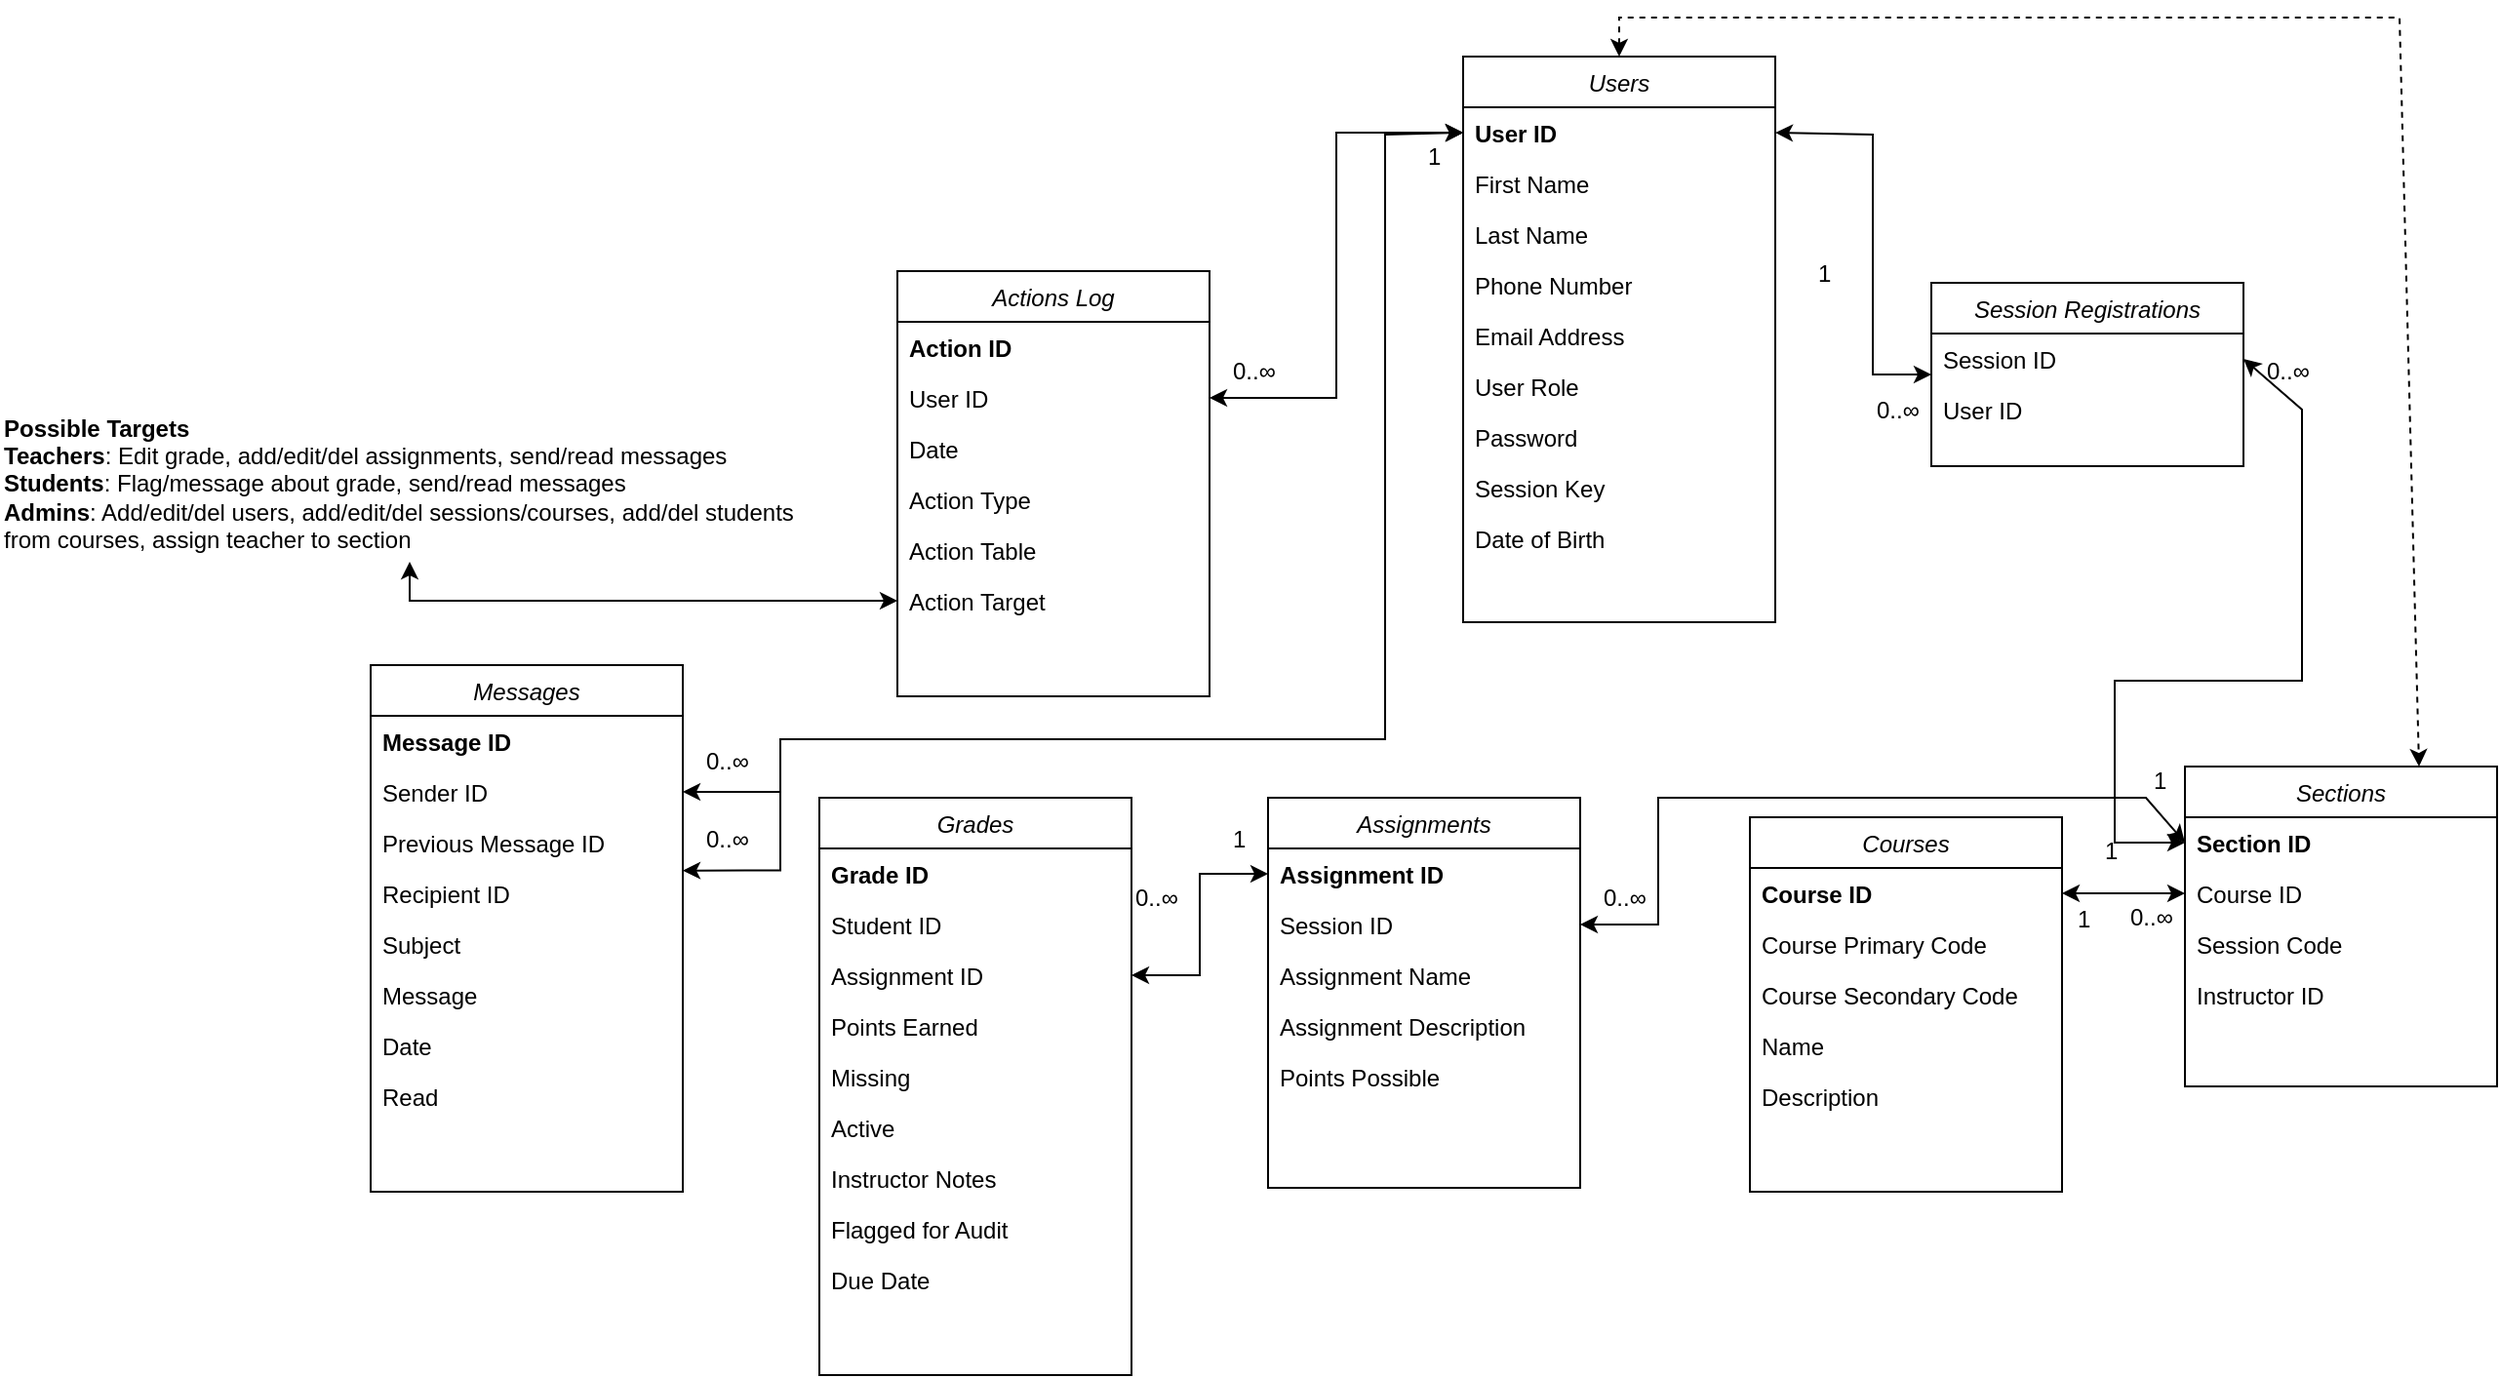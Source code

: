<mxfile version="17.1.3" type="github">
  <diagram id="C5RBs43oDa-KdzZeNtuy" name="Page-1">
    <mxGraphModel dx="2081" dy="1883" grid="1" gridSize="10" guides="1" tooltips="1" connect="1" arrows="1" fold="1" page="1" pageScale="1" pageWidth="827" pageHeight="1169" math="0" shadow="0">
      <root>
        <mxCell id="WIyWlLk6GJQsqaUBKTNV-0" />
        <mxCell id="WIyWlLk6GJQsqaUBKTNV-1" parent="WIyWlLk6GJQsqaUBKTNV-0" />
        <mxCell id="zkfFHV4jXpPFQw0GAbJ--0" value="Users" style="swimlane;fontStyle=2;align=center;verticalAlign=top;childLayout=stackLayout;horizontal=1;startSize=26;horizontalStack=0;resizeParent=1;resizeLast=0;collapsible=1;marginBottom=0;rounded=0;shadow=0;strokeWidth=1;" parent="WIyWlLk6GJQsqaUBKTNV-1" vertex="1">
          <mxGeometry x="160" y="-30" width="160" height="290" as="geometry">
            <mxRectangle x="230" y="140" width="160" height="26" as="alternateBounds" />
          </mxGeometry>
        </mxCell>
        <mxCell id="zkfFHV4jXpPFQw0GAbJ--7" value="User ID" style="text;align=left;verticalAlign=top;spacingLeft=4;spacingRight=4;overflow=hidden;rotatable=0;points=[[0,0.5],[1,0.5]];portConstraint=eastwest;fontStyle=1" parent="zkfFHV4jXpPFQw0GAbJ--0" vertex="1">
          <mxGeometry y="26" width="160" height="26" as="geometry" />
        </mxCell>
        <mxCell id="CH5Oqve8H4xOwGjXillX-3" value="First Name" style="text;align=left;verticalAlign=top;spacingLeft=4;spacingRight=4;overflow=hidden;rotatable=0;points=[[0,0.5],[1,0.5]];portConstraint=eastwest;" parent="zkfFHV4jXpPFQw0GAbJ--0" vertex="1">
          <mxGeometry y="52" width="160" height="26" as="geometry" />
        </mxCell>
        <mxCell id="zkfFHV4jXpPFQw0GAbJ--1" value="Last Name" style="text;align=left;verticalAlign=top;spacingLeft=4;spacingRight=4;overflow=hidden;rotatable=0;points=[[0,0.5],[1,0.5]];portConstraint=eastwest;" parent="zkfFHV4jXpPFQw0GAbJ--0" vertex="1">
          <mxGeometry y="78" width="160" height="26" as="geometry" />
        </mxCell>
        <mxCell id="zkfFHV4jXpPFQw0GAbJ--2" value="Phone Number" style="text;align=left;verticalAlign=top;spacingLeft=4;spacingRight=4;overflow=hidden;rotatable=0;points=[[0,0.5],[1,0.5]];portConstraint=eastwest;rounded=0;shadow=0;html=0;" parent="zkfFHV4jXpPFQw0GAbJ--0" vertex="1">
          <mxGeometry y="104" width="160" height="26" as="geometry" />
        </mxCell>
        <mxCell id="zkfFHV4jXpPFQw0GAbJ--3" value="Email Address" style="text;align=left;verticalAlign=top;spacingLeft=4;spacingRight=4;overflow=hidden;rotatable=0;points=[[0,0.5],[1,0.5]];portConstraint=eastwest;rounded=0;shadow=0;html=0;" parent="zkfFHV4jXpPFQw0GAbJ--0" vertex="1">
          <mxGeometry y="130" width="160" height="26" as="geometry" />
        </mxCell>
        <mxCell id="CH5Oqve8H4xOwGjXillX-20" value="User Role" style="text;align=left;verticalAlign=top;spacingLeft=4;spacingRight=4;overflow=hidden;rotatable=0;points=[[0,0.5],[1,0.5]];portConstraint=eastwest;rounded=0;shadow=0;html=0;" parent="zkfFHV4jXpPFQw0GAbJ--0" vertex="1">
          <mxGeometry y="156" width="160" height="26" as="geometry" />
        </mxCell>
        <mxCell id="Tlj0n2ApKmTnnfVTxYEg-1" value="Password" style="text;align=left;verticalAlign=top;spacingLeft=4;spacingRight=4;overflow=hidden;rotatable=0;points=[[0,0.5],[1,0.5]];portConstraint=eastwest;rounded=0;shadow=0;html=0;" vertex="1" parent="zkfFHV4jXpPFQw0GAbJ--0">
          <mxGeometry y="182" width="160" height="26" as="geometry" />
        </mxCell>
        <mxCell id="Tlj0n2ApKmTnnfVTxYEg-2" value="Session Key" style="text;align=left;verticalAlign=top;spacingLeft=4;spacingRight=4;overflow=hidden;rotatable=0;points=[[0,0.5],[1,0.5]];portConstraint=eastwest;rounded=0;shadow=0;html=0;" vertex="1" parent="zkfFHV4jXpPFQw0GAbJ--0">
          <mxGeometry y="208" width="160" height="26" as="geometry" />
        </mxCell>
        <mxCell id="Tlj0n2ApKmTnnfVTxYEg-3" value="Date of Birth" style="text;align=left;verticalAlign=top;spacingLeft=4;spacingRight=4;overflow=hidden;rotatable=0;points=[[0,0.5],[1,0.5]];portConstraint=eastwest;rounded=0;shadow=0;html=0;" vertex="1" parent="zkfFHV4jXpPFQw0GAbJ--0">
          <mxGeometry y="234" width="160" height="26" as="geometry" />
        </mxCell>
        <mxCell id="zkfFHV4jXpPFQw0GAbJ--6" value="Assignments" style="swimlane;fontStyle=2;align=center;verticalAlign=top;childLayout=stackLayout;horizontal=1;startSize=26;horizontalStack=0;resizeParent=1;resizeLast=0;collapsible=1;marginBottom=0;rounded=0;shadow=0;strokeWidth=1;" parent="WIyWlLk6GJQsqaUBKTNV-1" vertex="1">
          <mxGeometry x="60" y="350" width="160" height="200" as="geometry">
            <mxRectangle x="130" y="380" width="160" height="26" as="alternateBounds" />
          </mxGeometry>
        </mxCell>
        <mxCell id="zkfFHV4jXpPFQw0GAbJ--8" value="Assignment ID" style="text;align=left;verticalAlign=top;spacingLeft=4;spacingRight=4;overflow=hidden;rotatable=0;points=[[0,0.5],[1,0.5]];portConstraint=eastwest;rounded=0;shadow=0;html=0;fontStyle=1" parent="zkfFHV4jXpPFQw0GAbJ--6" vertex="1">
          <mxGeometry y="26" width="160" height="26" as="geometry" />
        </mxCell>
        <mxCell id="CH5Oqve8H4xOwGjXillX-45" value="Session ID" style="text;align=left;verticalAlign=top;spacingLeft=4;spacingRight=4;overflow=hidden;rotatable=0;points=[[0,0.5],[1,0.5]];portConstraint=eastwest;rounded=0;shadow=0;html=0;fontStyle=0" parent="zkfFHV4jXpPFQw0GAbJ--6" vertex="1">
          <mxGeometry y="52" width="160" height="26" as="geometry" />
        </mxCell>
        <mxCell id="CH5Oqve8H4xOwGjXillX-5" value="Assignment Name" style="text;align=left;verticalAlign=top;spacingLeft=4;spacingRight=4;overflow=hidden;rotatable=0;points=[[0,0.5],[1,0.5]];portConstraint=eastwest;rounded=0;shadow=0;html=0;" parent="zkfFHV4jXpPFQw0GAbJ--6" vertex="1">
          <mxGeometry y="78" width="160" height="26" as="geometry" />
        </mxCell>
        <mxCell id="CH5Oqve8H4xOwGjXillX-6" value="Assignment Description" style="text;align=left;verticalAlign=top;spacingLeft=4;spacingRight=4;overflow=hidden;rotatable=0;points=[[0,0.5],[1,0.5]];portConstraint=eastwest;rounded=0;shadow=0;html=0;" parent="zkfFHV4jXpPFQw0GAbJ--6" vertex="1">
          <mxGeometry y="104" width="160" height="26" as="geometry" />
        </mxCell>
        <mxCell id="CH5Oqve8H4xOwGjXillX-4" value="Points Possible" style="text;align=left;verticalAlign=top;spacingLeft=4;spacingRight=4;overflow=hidden;rotatable=0;points=[[0,0.5],[1,0.5]];portConstraint=eastwest;rounded=0;shadow=0;html=0;" parent="zkfFHV4jXpPFQw0GAbJ--6" vertex="1">
          <mxGeometry y="130" width="160" height="26" as="geometry" />
        </mxCell>
        <mxCell id="CH5Oqve8H4xOwGjXillX-0" value="Grades" style="swimlane;fontStyle=2;align=center;verticalAlign=top;childLayout=stackLayout;horizontal=1;startSize=26;horizontalStack=0;resizeParent=1;resizeLast=0;collapsible=1;marginBottom=0;rounded=0;shadow=0;strokeWidth=1;" parent="WIyWlLk6GJQsqaUBKTNV-1" vertex="1">
          <mxGeometry x="-170" y="350" width="160" height="296" as="geometry">
            <mxRectangle x="340" y="380" width="170" height="26" as="alternateBounds" />
          </mxGeometry>
        </mxCell>
        <mxCell id="CH5Oqve8H4xOwGjXillX-34" value="Grade ID" style="text;align=left;verticalAlign=top;spacingLeft=4;spacingRight=4;overflow=hidden;rotatable=0;points=[[0,0.5],[1,0.5]];portConstraint=eastwest;fontStyle=1" parent="CH5Oqve8H4xOwGjXillX-0" vertex="1">
          <mxGeometry y="26" width="160" height="26" as="geometry" />
        </mxCell>
        <mxCell id="Tlj0n2ApKmTnnfVTxYEg-0" value="Student ID" style="text;align=left;verticalAlign=top;spacingLeft=4;spacingRight=4;overflow=hidden;rotatable=0;points=[[0,0.5],[1,0.5]];portConstraint=eastwest;rounded=0;shadow=0;html=0;fontStyle=0" vertex="1" parent="CH5Oqve8H4xOwGjXillX-0">
          <mxGeometry y="52" width="160" height="26" as="geometry" />
        </mxCell>
        <mxCell id="CH5Oqve8H4xOwGjXillX-35" value="Assignment ID" style="text;align=left;verticalAlign=top;spacingLeft=4;spacingRight=4;overflow=hidden;rotatable=0;points=[[0,0.5],[1,0.5]];portConstraint=eastwest;rounded=0;shadow=0;html=0;fontStyle=0" parent="CH5Oqve8H4xOwGjXillX-0" vertex="1">
          <mxGeometry y="78" width="160" height="26" as="geometry" />
        </mxCell>
        <mxCell id="CH5Oqve8H4xOwGjXillX-1" value="Points Earned" style="text;align=left;verticalAlign=top;spacingLeft=4;spacingRight=4;overflow=hidden;rotatable=0;points=[[0,0.5],[1,0.5]];portConstraint=eastwest;" parent="CH5Oqve8H4xOwGjXillX-0" vertex="1">
          <mxGeometry y="104" width="160" height="26" as="geometry" />
        </mxCell>
        <mxCell id="Tlj0n2ApKmTnnfVTxYEg-5" value="Missing" style="text;align=left;verticalAlign=top;spacingLeft=4;spacingRight=4;overflow=hidden;rotatable=0;points=[[0,0.5],[1,0.5]];portConstraint=eastwest;" vertex="1" parent="CH5Oqve8H4xOwGjXillX-0">
          <mxGeometry y="130" width="160" height="26" as="geometry" />
        </mxCell>
        <mxCell id="Tlj0n2ApKmTnnfVTxYEg-16" value="Active" style="text;align=left;verticalAlign=top;spacingLeft=4;spacingRight=4;overflow=hidden;rotatable=0;points=[[0,0.5],[1,0.5]];portConstraint=eastwest;" vertex="1" parent="CH5Oqve8H4xOwGjXillX-0">
          <mxGeometry y="156" width="160" height="26" as="geometry" />
        </mxCell>
        <mxCell id="CH5Oqve8H4xOwGjXillX-32" value="Instructor Notes" style="text;align=left;verticalAlign=top;spacingLeft=4;spacingRight=4;overflow=hidden;rotatable=0;points=[[0,0.5],[1,0.5]];portConstraint=eastwest;" parent="CH5Oqve8H4xOwGjXillX-0" vertex="1">
          <mxGeometry y="182" width="160" height="26" as="geometry" />
        </mxCell>
        <mxCell id="CH5Oqve8H4xOwGjXillX-33" value="Flagged for Audit" style="text;align=left;verticalAlign=top;spacingLeft=4;spacingRight=4;overflow=hidden;rotatable=0;points=[[0,0.5],[1,0.5]];portConstraint=eastwest;" parent="CH5Oqve8H4xOwGjXillX-0" vertex="1">
          <mxGeometry y="208" width="160" height="26" as="geometry" />
        </mxCell>
        <mxCell id="Tlj0n2ApKmTnnfVTxYEg-17" value="Due Date" style="text;align=left;verticalAlign=top;spacingLeft=4;spacingRight=4;overflow=hidden;rotatable=0;points=[[0,0.5],[1,0.5]];portConstraint=eastwest;" vertex="1" parent="CH5Oqve8H4xOwGjXillX-0">
          <mxGeometry y="234" width="160" height="26" as="geometry" />
        </mxCell>
        <mxCell id="CH5Oqve8H4xOwGjXillX-7" value="Sections" style="swimlane;fontStyle=2;align=center;verticalAlign=top;childLayout=stackLayout;horizontal=1;startSize=26;horizontalStack=0;resizeParent=1;resizeLast=0;collapsible=1;marginBottom=0;rounded=0;shadow=0;strokeWidth=1;" parent="WIyWlLk6GJQsqaUBKTNV-1" vertex="1">
          <mxGeometry x="530" y="334" width="160" height="164" as="geometry">
            <mxRectangle x="130" y="380" width="160" height="26" as="alternateBounds" />
          </mxGeometry>
        </mxCell>
        <mxCell id="CH5Oqve8H4xOwGjXillX-8" value="Section ID" style="text;align=left;verticalAlign=top;spacingLeft=4;spacingRight=4;overflow=hidden;rotatable=0;points=[[0,0.5],[1,0.5]];portConstraint=eastwest;rounded=0;shadow=0;html=0;fontStyle=1" parent="CH5Oqve8H4xOwGjXillX-7" vertex="1">
          <mxGeometry y="26" width="160" height="26" as="geometry" />
        </mxCell>
        <mxCell id="CH5Oqve8H4xOwGjXillX-43" value="Course ID" style="text;align=left;verticalAlign=top;spacingLeft=4;spacingRight=4;overflow=hidden;rotatable=0;points=[[0,0.5],[1,0.5]];portConstraint=eastwest;rounded=0;shadow=0;html=0;fontStyle=0" parent="CH5Oqve8H4xOwGjXillX-7" vertex="1">
          <mxGeometry y="52" width="160" height="26" as="geometry" />
        </mxCell>
        <mxCell id="CH5Oqve8H4xOwGjXillX-10" value="Session Code" style="text;align=left;verticalAlign=top;spacingLeft=4;spacingRight=4;overflow=hidden;rotatable=0;points=[[0,0.5],[1,0.5]];portConstraint=eastwest;rounded=0;shadow=0;html=0;" parent="CH5Oqve8H4xOwGjXillX-7" vertex="1">
          <mxGeometry y="78" width="160" height="26" as="geometry" />
        </mxCell>
        <mxCell id="Tlj0n2ApKmTnnfVTxYEg-4" value="Instructor ID" style="text;align=left;verticalAlign=top;spacingLeft=4;spacingRight=4;overflow=hidden;rotatable=0;points=[[0,0.5],[1,0.5]];portConstraint=eastwest;rounded=0;shadow=0;html=0;" vertex="1" parent="CH5Oqve8H4xOwGjXillX-7">
          <mxGeometry y="104" width="160" height="26" as="geometry" />
        </mxCell>
        <mxCell id="CH5Oqve8H4xOwGjXillX-16" value="Session Registrations" style="swimlane;fontStyle=2;align=center;verticalAlign=top;childLayout=stackLayout;horizontal=1;startSize=26;horizontalStack=0;resizeParent=1;resizeLast=0;collapsible=1;marginBottom=0;rounded=0;shadow=0;strokeWidth=1;" parent="WIyWlLk6GJQsqaUBKTNV-1" vertex="1">
          <mxGeometry x="400" y="86" width="160" height="94" as="geometry">
            <mxRectangle x="130" y="380" width="160" height="26" as="alternateBounds" />
          </mxGeometry>
        </mxCell>
        <mxCell id="CH5Oqve8H4xOwGjXillX-18" value="Session ID" style="text;align=left;verticalAlign=top;spacingLeft=4;spacingRight=4;overflow=hidden;rotatable=0;points=[[0,0.5],[1,0.5]];portConstraint=eastwest;rounded=0;shadow=0;html=0;" parent="CH5Oqve8H4xOwGjXillX-16" vertex="1">
          <mxGeometry y="26" width="160" height="26" as="geometry" />
        </mxCell>
        <mxCell id="CH5Oqve8H4xOwGjXillX-19" value="User ID" style="text;align=left;verticalAlign=top;spacingLeft=4;spacingRight=4;overflow=hidden;rotatable=0;points=[[0,0.5],[1,0.5]];portConstraint=eastwest;rounded=0;shadow=0;html=0;" parent="CH5Oqve8H4xOwGjXillX-16" vertex="1">
          <mxGeometry y="52" width="160" height="26" as="geometry" />
        </mxCell>
        <mxCell id="CH5Oqve8H4xOwGjXillX-24" value="Courses" style="swimlane;fontStyle=2;align=center;verticalAlign=top;childLayout=stackLayout;horizontal=1;startSize=26;horizontalStack=0;resizeParent=1;resizeLast=0;collapsible=1;marginBottom=0;rounded=0;shadow=0;strokeWidth=1;" parent="WIyWlLk6GJQsqaUBKTNV-1" vertex="1">
          <mxGeometry x="307" y="360" width="160" height="192" as="geometry">
            <mxRectangle x="130" y="380" width="160" height="26" as="alternateBounds" />
          </mxGeometry>
        </mxCell>
        <mxCell id="CH5Oqve8H4xOwGjXillX-25" value="Course ID" style="text;align=left;verticalAlign=top;spacingLeft=4;spacingRight=4;overflow=hidden;rotatable=0;points=[[0,0.5],[1,0.5]];portConstraint=eastwest;rounded=0;shadow=0;html=0;fontStyle=1" parent="CH5Oqve8H4xOwGjXillX-24" vertex="1">
          <mxGeometry y="26" width="160" height="26" as="geometry" />
        </mxCell>
        <mxCell id="CH5Oqve8H4xOwGjXillX-26" value="Course Primary Code" style="text;align=left;verticalAlign=top;spacingLeft=4;spacingRight=4;overflow=hidden;rotatable=0;points=[[0,0.5],[1,0.5]];portConstraint=eastwest;rounded=0;shadow=0;html=0;" parent="CH5Oqve8H4xOwGjXillX-24" vertex="1">
          <mxGeometry y="52" width="160" height="26" as="geometry" />
        </mxCell>
        <mxCell id="CH5Oqve8H4xOwGjXillX-27" value="Course Secondary Code" style="text;align=left;verticalAlign=top;spacingLeft=4;spacingRight=4;overflow=hidden;rotatable=0;points=[[0,0.5],[1,0.5]];portConstraint=eastwest;rounded=0;shadow=0;html=0;" parent="CH5Oqve8H4xOwGjXillX-24" vertex="1">
          <mxGeometry y="78" width="160" height="26" as="geometry" />
        </mxCell>
        <mxCell id="Tlj0n2ApKmTnnfVTxYEg-18" value="Name" style="text;align=left;verticalAlign=top;spacingLeft=4;spacingRight=4;overflow=hidden;rotatable=0;points=[[0,0.5],[1,0.5]];portConstraint=eastwest;rounded=0;shadow=0;html=0;" vertex="1" parent="CH5Oqve8H4xOwGjXillX-24">
          <mxGeometry y="104" width="160" height="26" as="geometry" />
        </mxCell>
        <mxCell id="Tlj0n2ApKmTnnfVTxYEg-19" value="Description" style="text;align=left;verticalAlign=top;spacingLeft=4;spacingRight=4;overflow=hidden;rotatable=0;points=[[0,0.5],[1,0.5]];portConstraint=eastwest;rounded=0;shadow=0;html=0;" vertex="1" parent="CH5Oqve8H4xOwGjXillX-24">
          <mxGeometry y="130" width="160" height="26" as="geometry" />
        </mxCell>
        <mxCell id="CH5Oqve8H4xOwGjXillX-46" style="edgeStyle=none;rounded=0;orthogonalLoop=1;jettySize=auto;html=1;entryX=0;entryY=0.5;entryDx=0;entryDy=0;startArrow=classic;startFill=1;" parent="CH5Oqve8H4xOwGjXillX-24" source="CH5Oqve8H4xOwGjXillX-26" target="CH5Oqve8H4xOwGjXillX-26" edge="1">
          <mxGeometry relative="1" as="geometry" />
        </mxCell>
        <mxCell id="CH5Oqve8H4xOwGjXillX-36" style="edgeStyle=orthogonalEdgeStyle;rounded=0;orthogonalLoop=1;jettySize=auto;html=1;entryX=0;entryY=0.5;entryDx=0;entryDy=0;startArrow=classic;startFill=1;" parent="WIyWlLk6GJQsqaUBKTNV-1" source="CH5Oqve8H4xOwGjXillX-35" target="zkfFHV4jXpPFQw0GAbJ--8" edge="1">
          <mxGeometry relative="1" as="geometry" />
        </mxCell>
        <mxCell id="CH5Oqve8H4xOwGjXillX-37" value="0..∞" style="resizable=0;align=left;verticalAlign=bottom;labelBackgroundColor=none;fontSize=12;" parent="WIyWlLk6GJQsqaUBKTNV-1" connectable="0" vertex="1">
          <mxGeometry x="-10" y="410" as="geometry" />
        </mxCell>
        <mxCell id="CH5Oqve8H4xOwGjXillX-38" value="1" style="resizable=0;align=left;verticalAlign=bottom;labelBackgroundColor=none;fontSize=12;" parent="WIyWlLk6GJQsqaUBKTNV-1" connectable="0" vertex="1">
          <mxGeometry x="40" y="380" as="geometry" />
        </mxCell>
        <mxCell id="CH5Oqve8H4xOwGjXillX-40" style="edgeStyle=none;rounded=0;orthogonalLoop=1;jettySize=auto;html=1;exitX=1;exitY=0.5;exitDx=0;exitDy=0;entryX=0;entryY=0.5;entryDx=0;entryDy=0;startArrow=classic;startFill=1;" parent="WIyWlLk6GJQsqaUBKTNV-1" source="zkfFHV4jXpPFQw0GAbJ--7" target="CH5Oqve8H4xOwGjXillX-16" edge="1">
          <mxGeometry relative="1" as="geometry">
            <Array as="points">
              <mxPoint x="370" y="10" />
              <mxPoint x="370" y="133" />
            </Array>
          </mxGeometry>
        </mxCell>
        <mxCell id="CH5Oqve8H4xOwGjXillX-42" style="edgeStyle=none;rounded=0;orthogonalLoop=1;jettySize=auto;html=1;exitX=1;exitY=0.5;exitDx=0;exitDy=0;entryX=0;entryY=0.5;entryDx=0;entryDy=0;startArrow=classic;startFill=1;" parent="WIyWlLk6GJQsqaUBKTNV-1" source="CH5Oqve8H4xOwGjXillX-18" target="CH5Oqve8H4xOwGjXillX-8" edge="1">
          <mxGeometry relative="1" as="geometry">
            <Array as="points">
              <mxPoint x="590" y="151" />
              <mxPoint x="590" y="290" />
              <mxPoint x="494" y="290" />
              <mxPoint x="494" y="373" />
            </Array>
          </mxGeometry>
        </mxCell>
        <mxCell id="CH5Oqve8H4xOwGjXillX-44" style="edgeStyle=none;rounded=0;orthogonalLoop=1;jettySize=auto;html=1;exitX=1;exitY=0.5;exitDx=0;exitDy=0;startArrow=classic;startFill=1;" parent="WIyWlLk6GJQsqaUBKTNV-1" source="CH5Oqve8H4xOwGjXillX-25" target="CH5Oqve8H4xOwGjXillX-43" edge="1">
          <mxGeometry relative="1" as="geometry" />
        </mxCell>
        <mxCell id="CH5Oqve8H4xOwGjXillX-47" style="edgeStyle=none;rounded=0;orthogonalLoop=1;jettySize=auto;html=1;exitX=0;exitY=0.5;exitDx=0;exitDy=0;entryX=1;entryY=0.5;entryDx=0;entryDy=0;startArrow=classic;startFill=1;" parent="WIyWlLk6GJQsqaUBKTNV-1" source="CH5Oqve8H4xOwGjXillX-8" target="CH5Oqve8H4xOwGjXillX-45" edge="1">
          <mxGeometry relative="1" as="geometry">
            <Array as="points">
              <mxPoint x="510" y="350" />
              <mxPoint x="260" y="350" />
              <mxPoint x="260" y="415" />
            </Array>
          </mxGeometry>
        </mxCell>
        <mxCell id="CH5Oqve8H4xOwGjXillX-48" style="edgeStyle=none;rounded=0;orthogonalLoop=1;jettySize=auto;html=1;exitX=0.5;exitY=0;exitDx=0;exitDy=0;entryX=0.75;entryY=0;entryDx=0;entryDy=0;startArrow=classic;startFill=1;dashed=1;" parent="WIyWlLk6GJQsqaUBKTNV-1" source="zkfFHV4jXpPFQw0GAbJ--0" target="CH5Oqve8H4xOwGjXillX-7" edge="1">
          <mxGeometry relative="1" as="geometry">
            <mxPoint x="344" y="66" as="sourcePoint" />
            <mxPoint x="410" y="148" as="targetPoint" />
            <Array as="points">
              <mxPoint x="240" y="-50" />
              <mxPoint x="640" y="-50" />
            </Array>
          </mxGeometry>
        </mxCell>
        <mxCell id="CH5Oqve8H4xOwGjXillX-49" value="1" style="resizable=0;align=left;verticalAlign=bottom;labelBackgroundColor=none;fontSize=12;" parent="WIyWlLk6GJQsqaUBKTNV-1" connectable="0" vertex="1">
          <mxGeometry x="340" y="90" as="geometry" />
        </mxCell>
        <mxCell id="CH5Oqve8H4xOwGjXillX-51" value="0..∞" style="resizable=0;align=left;verticalAlign=bottom;labelBackgroundColor=none;fontSize=12;" parent="WIyWlLk6GJQsqaUBKTNV-1" connectable="0" vertex="1">
          <mxGeometry x="370" y="160" as="geometry" />
        </mxCell>
        <mxCell id="CH5Oqve8H4xOwGjXillX-52" value="0..∞" style="resizable=0;align=left;verticalAlign=bottom;labelBackgroundColor=none;fontSize=12;" parent="WIyWlLk6GJQsqaUBKTNV-1" connectable="0" vertex="1">
          <mxGeometry x="570" y="140" as="geometry" />
        </mxCell>
        <mxCell id="CH5Oqve8H4xOwGjXillX-53" value="1" style="resizable=0;align=left;verticalAlign=bottom;labelBackgroundColor=none;fontSize=12;" parent="WIyWlLk6GJQsqaUBKTNV-1" connectable="0" vertex="1">
          <mxGeometry x="320" y="120" as="geometry">
            <mxPoint x="167" y="266" as="offset" />
          </mxGeometry>
        </mxCell>
        <mxCell id="CH5Oqve8H4xOwGjXillX-54" value="0..∞" style="resizable=0;align=left;verticalAlign=bottom;labelBackgroundColor=none;fontSize=12;" parent="WIyWlLk6GJQsqaUBKTNV-1" connectable="0" vertex="1">
          <mxGeometry x="500" y="420" as="geometry" />
        </mxCell>
        <mxCell id="CH5Oqve8H4xOwGjXillX-56" value="1" style="resizable=0;align=left;verticalAlign=bottom;labelBackgroundColor=none;fontSize=12;" parent="WIyWlLk6GJQsqaUBKTNV-1" connectable="0" vertex="1">
          <mxGeometry x="380" y="160" as="geometry">
            <mxPoint x="93" y="261" as="offset" />
          </mxGeometry>
        </mxCell>
        <mxCell id="CH5Oqve8H4xOwGjXillX-57" value="0..∞" style="resizable=0;align=left;verticalAlign=bottom;labelBackgroundColor=none;fontSize=12;" parent="WIyWlLk6GJQsqaUBKTNV-1" connectable="0" vertex="1">
          <mxGeometry x="230" y="410" as="geometry" />
        </mxCell>
        <mxCell id="CH5Oqve8H4xOwGjXillX-58" value="1" style="resizable=0;align=left;verticalAlign=bottom;labelBackgroundColor=none;fontSize=12;" parent="WIyWlLk6GJQsqaUBKTNV-1" connectable="0" vertex="1">
          <mxGeometry x="350" y="100" as="geometry">
            <mxPoint x="162" y="250" as="offset" />
          </mxGeometry>
        </mxCell>
        <mxCell id="Tlj0n2ApKmTnnfVTxYEg-20" value="Actions Log" style="swimlane;fontStyle=2;align=center;verticalAlign=top;childLayout=stackLayout;horizontal=1;startSize=26;horizontalStack=0;resizeParent=1;resizeLast=0;collapsible=1;marginBottom=0;rounded=0;shadow=0;strokeWidth=1;" vertex="1" parent="WIyWlLk6GJQsqaUBKTNV-1">
          <mxGeometry x="-130" y="80" width="160" height="218" as="geometry">
            <mxRectangle x="130" y="380" width="160" height="26" as="alternateBounds" />
          </mxGeometry>
        </mxCell>
        <mxCell id="Tlj0n2ApKmTnnfVTxYEg-21" value="Action ID" style="text;align=left;verticalAlign=top;spacingLeft=4;spacingRight=4;overflow=hidden;rotatable=0;points=[[0,0.5],[1,0.5]];portConstraint=eastwest;rounded=0;shadow=0;html=0;fontStyle=1" vertex="1" parent="Tlj0n2ApKmTnnfVTxYEg-20">
          <mxGeometry y="26" width="160" height="26" as="geometry" />
        </mxCell>
        <mxCell id="Tlj0n2ApKmTnnfVTxYEg-22" value="User ID" style="text;align=left;verticalAlign=top;spacingLeft=4;spacingRight=4;overflow=hidden;rotatable=0;points=[[0,0.5],[1,0.5]];portConstraint=eastwest;rounded=0;shadow=0;html=0;fontStyle=0" vertex="1" parent="Tlj0n2ApKmTnnfVTxYEg-20">
          <mxGeometry y="52" width="160" height="26" as="geometry" />
        </mxCell>
        <mxCell id="Tlj0n2ApKmTnnfVTxYEg-23" value="Date" style="text;align=left;verticalAlign=top;spacingLeft=4;spacingRight=4;overflow=hidden;rotatable=0;points=[[0,0.5],[1,0.5]];portConstraint=eastwest;rounded=0;shadow=0;html=0;" vertex="1" parent="Tlj0n2ApKmTnnfVTxYEg-20">
          <mxGeometry y="78" width="160" height="26" as="geometry" />
        </mxCell>
        <mxCell id="Tlj0n2ApKmTnnfVTxYEg-24" value="Action Type" style="text;align=left;verticalAlign=top;spacingLeft=4;spacingRight=4;overflow=hidden;rotatable=0;points=[[0,0.5],[1,0.5]];portConstraint=eastwest;rounded=0;shadow=0;html=0;" vertex="1" parent="Tlj0n2ApKmTnnfVTxYEg-20">
          <mxGeometry y="104" width="160" height="26" as="geometry" />
        </mxCell>
        <mxCell id="Tlj0n2ApKmTnnfVTxYEg-31" value="Action Table" style="text;align=left;verticalAlign=top;spacingLeft=4;spacingRight=4;overflow=hidden;rotatable=0;points=[[0,0.5],[1,0.5]];portConstraint=eastwest;rounded=0;shadow=0;html=0;" vertex="1" parent="Tlj0n2ApKmTnnfVTxYEg-20">
          <mxGeometry y="130" width="160" height="26" as="geometry" />
        </mxCell>
        <mxCell id="Tlj0n2ApKmTnnfVTxYEg-25" value="Action Target" style="text;align=left;verticalAlign=top;spacingLeft=4;spacingRight=4;overflow=hidden;rotatable=0;points=[[0,0.5],[1,0.5]];portConstraint=eastwest;rounded=0;shadow=0;html=0;" vertex="1" parent="Tlj0n2ApKmTnnfVTxYEg-20">
          <mxGeometry y="156" width="160" height="26" as="geometry" />
        </mxCell>
        <mxCell id="Tlj0n2ApKmTnnfVTxYEg-28" style="edgeStyle=orthogonalEdgeStyle;rounded=0;orthogonalLoop=1;jettySize=auto;html=1;exitX=1;exitY=0.5;exitDx=0;exitDy=0;entryX=0;entryY=0.5;entryDx=0;entryDy=0;startArrow=classic;startFill=1;" edge="1" parent="WIyWlLk6GJQsqaUBKTNV-1" source="Tlj0n2ApKmTnnfVTxYEg-22" target="zkfFHV4jXpPFQw0GAbJ--7">
          <mxGeometry relative="1" as="geometry" />
        </mxCell>
        <mxCell id="Tlj0n2ApKmTnnfVTxYEg-29" value="0..∞" style="resizable=0;align=left;verticalAlign=bottom;labelBackgroundColor=none;fontSize=12;" connectable="0" vertex="1" parent="WIyWlLk6GJQsqaUBKTNV-1">
          <mxGeometry x="40" y="140" as="geometry" />
        </mxCell>
        <mxCell id="Tlj0n2ApKmTnnfVTxYEg-30" value="1" style="resizable=0;align=left;verticalAlign=bottom;labelBackgroundColor=none;fontSize=12;" connectable="0" vertex="1" parent="WIyWlLk6GJQsqaUBKTNV-1">
          <mxGeometry x="140" y="30" as="geometry" />
        </mxCell>
        <mxCell id="Tlj0n2ApKmTnnfVTxYEg-32" value="&lt;b&gt;Possible Targets&lt;br&gt;Teachers&lt;/b&gt;: Edit grade, add/edit/del assignments, send/read messages&lt;br&gt;&lt;b&gt;Students&lt;/b&gt;: Flag/message about grade, send/read messages&lt;br&gt;&lt;b&gt;Admins&lt;/b&gt;: Add/edit/del users, add/edit/del sessions/courses, add/del students&lt;br&gt;from courses, assign teacher to section" style="text;html=1;align=left;verticalAlign=middle;resizable=0;points=[];autosize=1;strokeColor=none;fillColor=none;" vertex="1" parent="WIyWlLk6GJQsqaUBKTNV-1">
          <mxGeometry x="-590" y="149" width="420" height="80" as="geometry" />
        </mxCell>
        <mxCell id="Tlj0n2ApKmTnnfVTxYEg-33" style="edgeStyle=orthogonalEdgeStyle;rounded=0;orthogonalLoop=1;jettySize=auto;html=1;exitX=0;exitY=0.5;exitDx=0;exitDy=0;startArrow=classic;startFill=1;" edge="1" parent="WIyWlLk6GJQsqaUBKTNV-1" source="Tlj0n2ApKmTnnfVTxYEg-25" target="Tlj0n2ApKmTnnfVTxYEg-32">
          <mxGeometry relative="1" as="geometry">
            <mxPoint x="40" y="155" as="sourcePoint" />
            <mxPoint x="170" y="19" as="targetPoint" />
          </mxGeometry>
        </mxCell>
        <mxCell id="Tlj0n2ApKmTnnfVTxYEg-34" value="Messages" style="swimlane;fontStyle=2;align=center;verticalAlign=top;childLayout=stackLayout;horizontal=1;startSize=26;horizontalStack=0;resizeParent=1;resizeLast=0;collapsible=1;marginBottom=0;rounded=0;shadow=0;strokeWidth=1;" vertex="1" parent="WIyWlLk6GJQsqaUBKTNV-1">
          <mxGeometry x="-400" y="282" width="160" height="270" as="geometry">
            <mxRectangle x="130" y="380" width="160" height="26" as="alternateBounds" />
          </mxGeometry>
        </mxCell>
        <mxCell id="Tlj0n2ApKmTnnfVTxYEg-35" value="Message ID" style="text;align=left;verticalAlign=top;spacingLeft=4;spacingRight=4;overflow=hidden;rotatable=0;points=[[0,0.5],[1,0.5]];portConstraint=eastwest;rounded=0;shadow=0;html=0;fontStyle=1" vertex="1" parent="Tlj0n2ApKmTnnfVTxYEg-34">
          <mxGeometry y="26" width="160" height="26" as="geometry" />
        </mxCell>
        <mxCell id="Tlj0n2ApKmTnnfVTxYEg-36" value="Sender ID" style="text;align=left;verticalAlign=top;spacingLeft=4;spacingRight=4;overflow=hidden;rotatable=0;points=[[0,0.5],[1,0.5]];portConstraint=eastwest;rounded=0;shadow=0;html=0;fontStyle=0" vertex="1" parent="Tlj0n2ApKmTnnfVTxYEg-34">
          <mxGeometry y="52" width="160" height="26" as="geometry" />
        </mxCell>
        <mxCell id="Tlj0n2ApKmTnnfVTxYEg-53" value="Previous Message ID" style="text;align=left;verticalAlign=top;spacingLeft=4;spacingRight=4;overflow=hidden;rotatable=0;points=[[0,0.5],[1,0.5]];portConstraint=eastwest;rounded=0;shadow=0;html=0;fontStyle=0" vertex="1" parent="Tlj0n2ApKmTnnfVTxYEg-34">
          <mxGeometry y="78" width="160" height="26" as="geometry" />
        </mxCell>
        <mxCell id="Tlj0n2ApKmTnnfVTxYEg-37" value="Recipient ID" style="text;align=left;verticalAlign=top;spacingLeft=4;spacingRight=4;overflow=hidden;rotatable=0;points=[[0,0.5],[1,0.5]];portConstraint=eastwest;rounded=0;shadow=0;html=0;" vertex="1" parent="Tlj0n2ApKmTnnfVTxYEg-34">
          <mxGeometry y="104" width="160" height="26" as="geometry" />
        </mxCell>
        <mxCell id="Tlj0n2ApKmTnnfVTxYEg-38" value="Subject" style="text;align=left;verticalAlign=top;spacingLeft=4;spacingRight=4;overflow=hidden;rotatable=0;points=[[0,0.5],[1,0.5]];portConstraint=eastwest;rounded=0;shadow=0;html=0;" vertex="1" parent="Tlj0n2ApKmTnnfVTxYEg-34">
          <mxGeometry y="130" width="160" height="26" as="geometry" />
        </mxCell>
        <mxCell id="Tlj0n2ApKmTnnfVTxYEg-39" value="Message" style="text;align=left;verticalAlign=top;spacingLeft=4;spacingRight=4;overflow=hidden;rotatable=0;points=[[0,0.5],[1,0.5]];portConstraint=eastwest;rounded=0;shadow=0;html=0;" vertex="1" parent="Tlj0n2ApKmTnnfVTxYEg-34">
          <mxGeometry y="156" width="160" height="26" as="geometry" />
        </mxCell>
        <mxCell id="Tlj0n2ApKmTnnfVTxYEg-42" value="Date" style="text;align=left;verticalAlign=top;spacingLeft=4;spacingRight=4;overflow=hidden;rotatable=0;points=[[0,0.5],[1,0.5]];portConstraint=eastwest;rounded=0;shadow=0;html=0;" vertex="1" parent="Tlj0n2ApKmTnnfVTxYEg-34">
          <mxGeometry y="182" width="160" height="26" as="geometry" />
        </mxCell>
        <mxCell id="Tlj0n2ApKmTnnfVTxYEg-52" value="Read" style="text;align=left;verticalAlign=top;spacingLeft=4;spacingRight=4;overflow=hidden;rotatable=0;points=[[0,0.5],[1,0.5]];portConstraint=eastwest;rounded=0;shadow=0;html=0;" vertex="1" parent="Tlj0n2ApKmTnnfVTxYEg-34">
          <mxGeometry y="208" width="160" height="26" as="geometry" />
        </mxCell>
        <mxCell id="Tlj0n2ApKmTnnfVTxYEg-54" style="edgeStyle=orthogonalEdgeStyle;rounded=0;orthogonalLoop=1;jettySize=auto;html=1;exitX=0;exitY=0.5;exitDx=0;exitDy=0;startArrow=classic;startFill=1;entryX=1;entryY=0.5;entryDx=0;entryDy=0;" edge="1" parent="WIyWlLk6GJQsqaUBKTNV-1" source="zkfFHV4jXpPFQw0GAbJ--7" target="Tlj0n2ApKmTnnfVTxYEg-36">
          <mxGeometry relative="1" as="geometry">
            <mxPoint x="-120" y="259" as="sourcePoint" />
            <mxPoint x="-370" y="239" as="targetPoint" />
            <Array as="points">
              <mxPoint x="120" y="9" />
              <mxPoint x="120" y="320" />
              <mxPoint x="-190" y="320" />
              <mxPoint x="-190" y="347" />
            </Array>
          </mxGeometry>
        </mxCell>
        <mxCell id="Tlj0n2ApKmTnnfVTxYEg-55" value="0..∞" style="resizable=0;align=left;verticalAlign=bottom;labelBackgroundColor=none;fontSize=12;" connectable="0" vertex="1" parent="WIyWlLk6GJQsqaUBKTNV-1">
          <mxGeometry x="-230" y="340" as="geometry" />
        </mxCell>
        <mxCell id="Tlj0n2ApKmTnnfVTxYEg-56" style="edgeStyle=orthogonalEdgeStyle;rounded=0;orthogonalLoop=1;jettySize=auto;html=1;exitX=0;exitY=0.5;exitDx=0;exitDy=0;startArrow=classic;startFill=1;entryX=1;entryY=0.051;entryDx=0;entryDy=0;entryPerimeter=0;" edge="1" parent="WIyWlLk6GJQsqaUBKTNV-1" source="zkfFHV4jXpPFQw0GAbJ--7" target="Tlj0n2ApKmTnnfVTxYEg-37">
          <mxGeometry relative="1" as="geometry">
            <mxPoint x="170" y="19" as="sourcePoint" />
            <mxPoint x="-230" y="357" as="targetPoint" />
            <Array as="points">
              <mxPoint x="160" y="10" />
              <mxPoint x="120" y="10" />
              <mxPoint x="120" y="320" />
              <mxPoint x="-190" y="320" />
              <mxPoint x="-190" y="387" />
            </Array>
          </mxGeometry>
        </mxCell>
        <mxCell id="Tlj0n2ApKmTnnfVTxYEg-57" value="0..∞" style="resizable=0;align=left;verticalAlign=bottom;labelBackgroundColor=none;fontSize=12;" connectable="0" vertex="1" parent="WIyWlLk6GJQsqaUBKTNV-1">
          <mxGeometry x="-230" y="380" as="geometry" />
        </mxCell>
      </root>
    </mxGraphModel>
  </diagram>
</mxfile>
